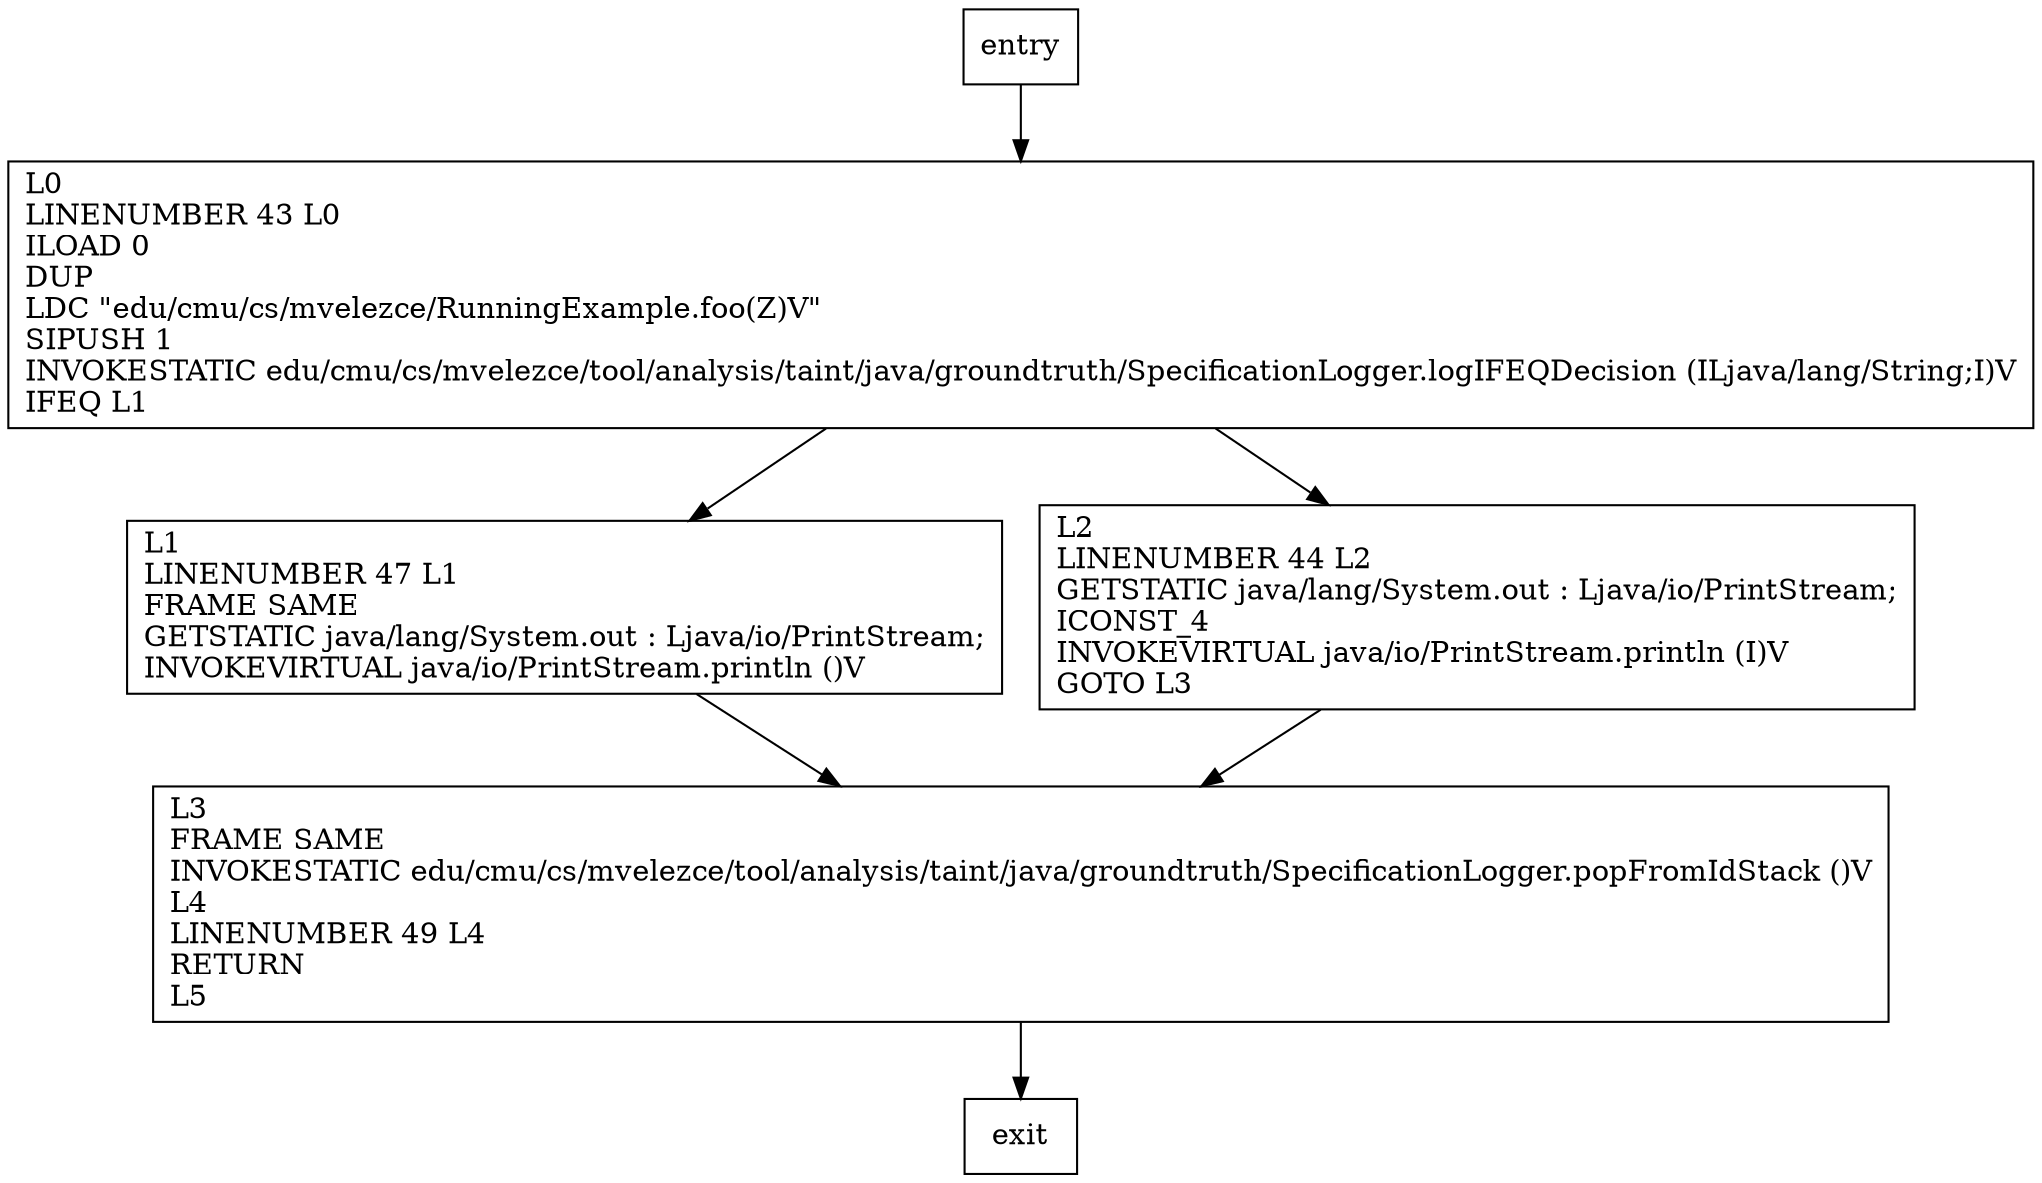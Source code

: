 digraph foo {
node [shape=record];
209833425 [label="L0\lLINENUMBER 43 L0\lILOAD 0\lDUP\lLDC \"edu/cmu/cs/mvelezce/RunningExample.foo(Z)V\"\lSIPUSH 1\lINVOKESTATIC edu/cmu/cs/mvelezce/tool/analysis/taint/java/groundtruth/SpecificationLogger.logIFEQDecision (ILjava/lang/String;I)V\lIFEQ L1\l"];
532854629 [label="L1\lLINENUMBER 47 L1\lFRAME SAME\lGETSTATIC java/lang/System.out : Ljava/io/PrintStream;\lINVOKEVIRTUAL java/io/PrintStream.println ()V\l"];
712025048 [label="L3\lFRAME SAME\lINVOKESTATIC edu/cmu/cs/mvelezce/tool/analysis/taint/java/groundtruth/SpecificationLogger.popFromIdStack ()V\lL4\lLINENUMBER 49 L4\lRETURN\lL5\l"];
1971851377 [label="L2\lLINENUMBER 44 L2\lGETSTATIC java/lang/System.out : Ljava/io/PrintStream;\lICONST_4\lINVOKEVIRTUAL java/io/PrintStream.println (I)V\lGOTO L3\l"];
entry;
exit;
entry -> 209833425;
209833425 -> 532854629;
209833425 -> 1971851377;
532854629 -> 712025048;
712025048 -> exit;
1971851377 -> 712025048;
}

